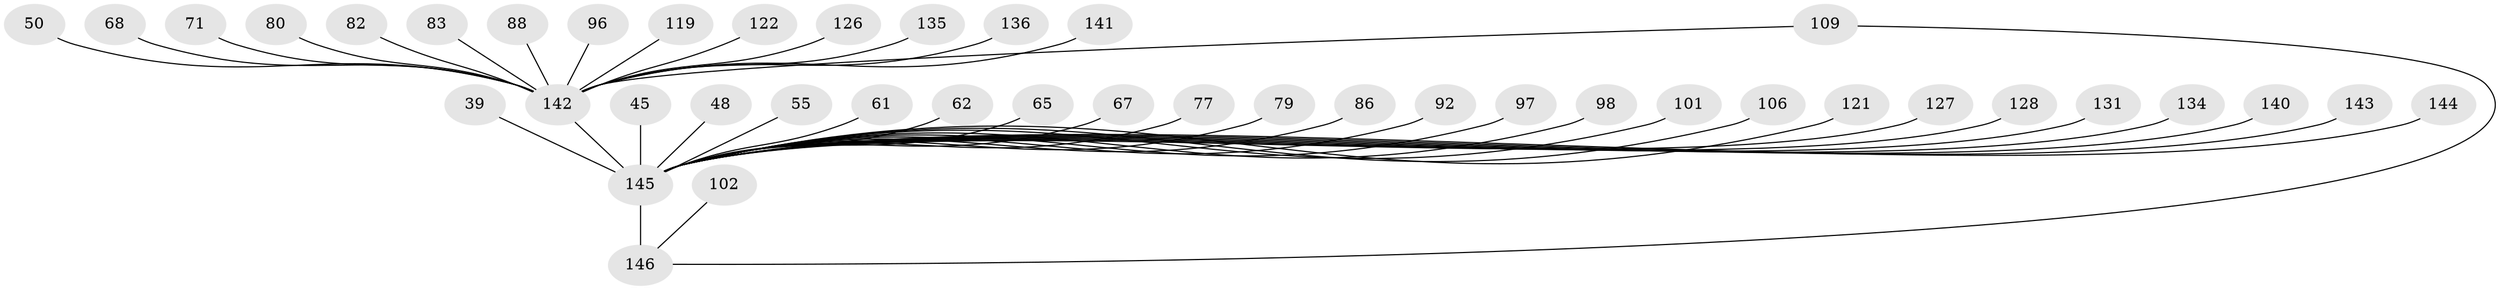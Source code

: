 // original degree distribution, {17: 0.00684931506849315, 6: 0.02054794520547945, 26: 0.00684931506849315, 3: 0.10273972602739725, 8: 0.02054794520547945, 1: 0.5, 11: 0.00684931506849315, 5: 0.03424657534246575, 2: 0.2328767123287671, 7: 0.00684931506849315, 12: 0.00684931506849315, 4: 0.04794520547945205, 10: 0.00684931506849315}
// Generated by graph-tools (version 1.1) at 2025/51/03/04/25 21:51:47]
// undirected, 43 vertices, 43 edges
graph export_dot {
graph [start="1"]
  node [color=gray90,style=filled];
  39;
  45;
  48;
  50;
  55;
  61;
  62;
  65;
  67;
  68;
  71;
  77;
  79;
  80;
  82;
  83;
  86;
  88;
  92 [super="+17+23"];
  96;
  97;
  98;
  101;
  102;
  106;
  109;
  119;
  121;
  122;
  126;
  127;
  128;
  131;
  134;
  135;
  136 [super="+112"];
  140;
  141;
  142 [super="+58+95+124+138+129+14+26+35+139"];
  143;
  144 [super="+123"];
  145 [super="+133+137+7+18"];
  146 [super="+132+113+22+52+115+54+64+66+99"];
  39 -- 145;
  45 -- 145;
  48 -- 145;
  50 -- 142;
  55 -- 145;
  61 -- 145;
  62 -- 145;
  65 -- 145;
  67 -- 145;
  68 -- 142;
  71 -- 142;
  77 -- 145;
  79 -- 145;
  80 -- 142;
  82 -- 142;
  83 -- 142;
  86 -- 145;
  88 -- 142;
  92 -- 145 [weight=2];
  96 -- 142;
  97 -- 145;
  98 -- 145;
  101 -- 145;
  102 -- 146;
  106 -- 145;
  109 -- 146;
  109 -- 142;
  119 -- 142;
  121 -- 145;
  122 -- 142;
  126 -- 142;
  127 -- 145 [weight=2];
  128 -- 145;
  131 -- 145;
  134 -- 145;
  135 -- 142;
  136 -- 142;
  140 -- 145;
  141 -- 142;
  142 -- 145 [weight=24];
  143 -- 145;
  144 -- 145;
  145 -- 146 [weight=5];
}
